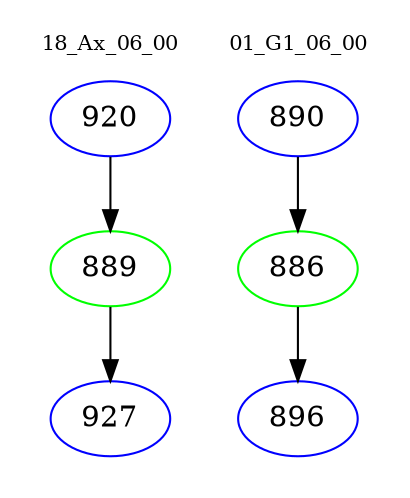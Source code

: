 digraph{
subgraph cluster_0 {
color = white
label = "18_Ax_06_00";
fontsize=10;
T0_920 [label="920", color="blue"]
T0_920 -> T0_889 [color="black"]
T0_889 [label="889", color="green"]
T0_889 -> T0_927 [color="black"]
T0_927 [label="927", color="blue"]
}
subgraph cluster_1 {
color = white
label = "01_G1_06_00";
fontsize=10;
T1_890 [label="890", color="blue"]
T1_890 -> T1_886 [color="black"]
T1_886 [label="886", color="green"]
T1_886 -> T1_896 [color="black"]
T1_896 [label="896", color="blue"]
}
}

